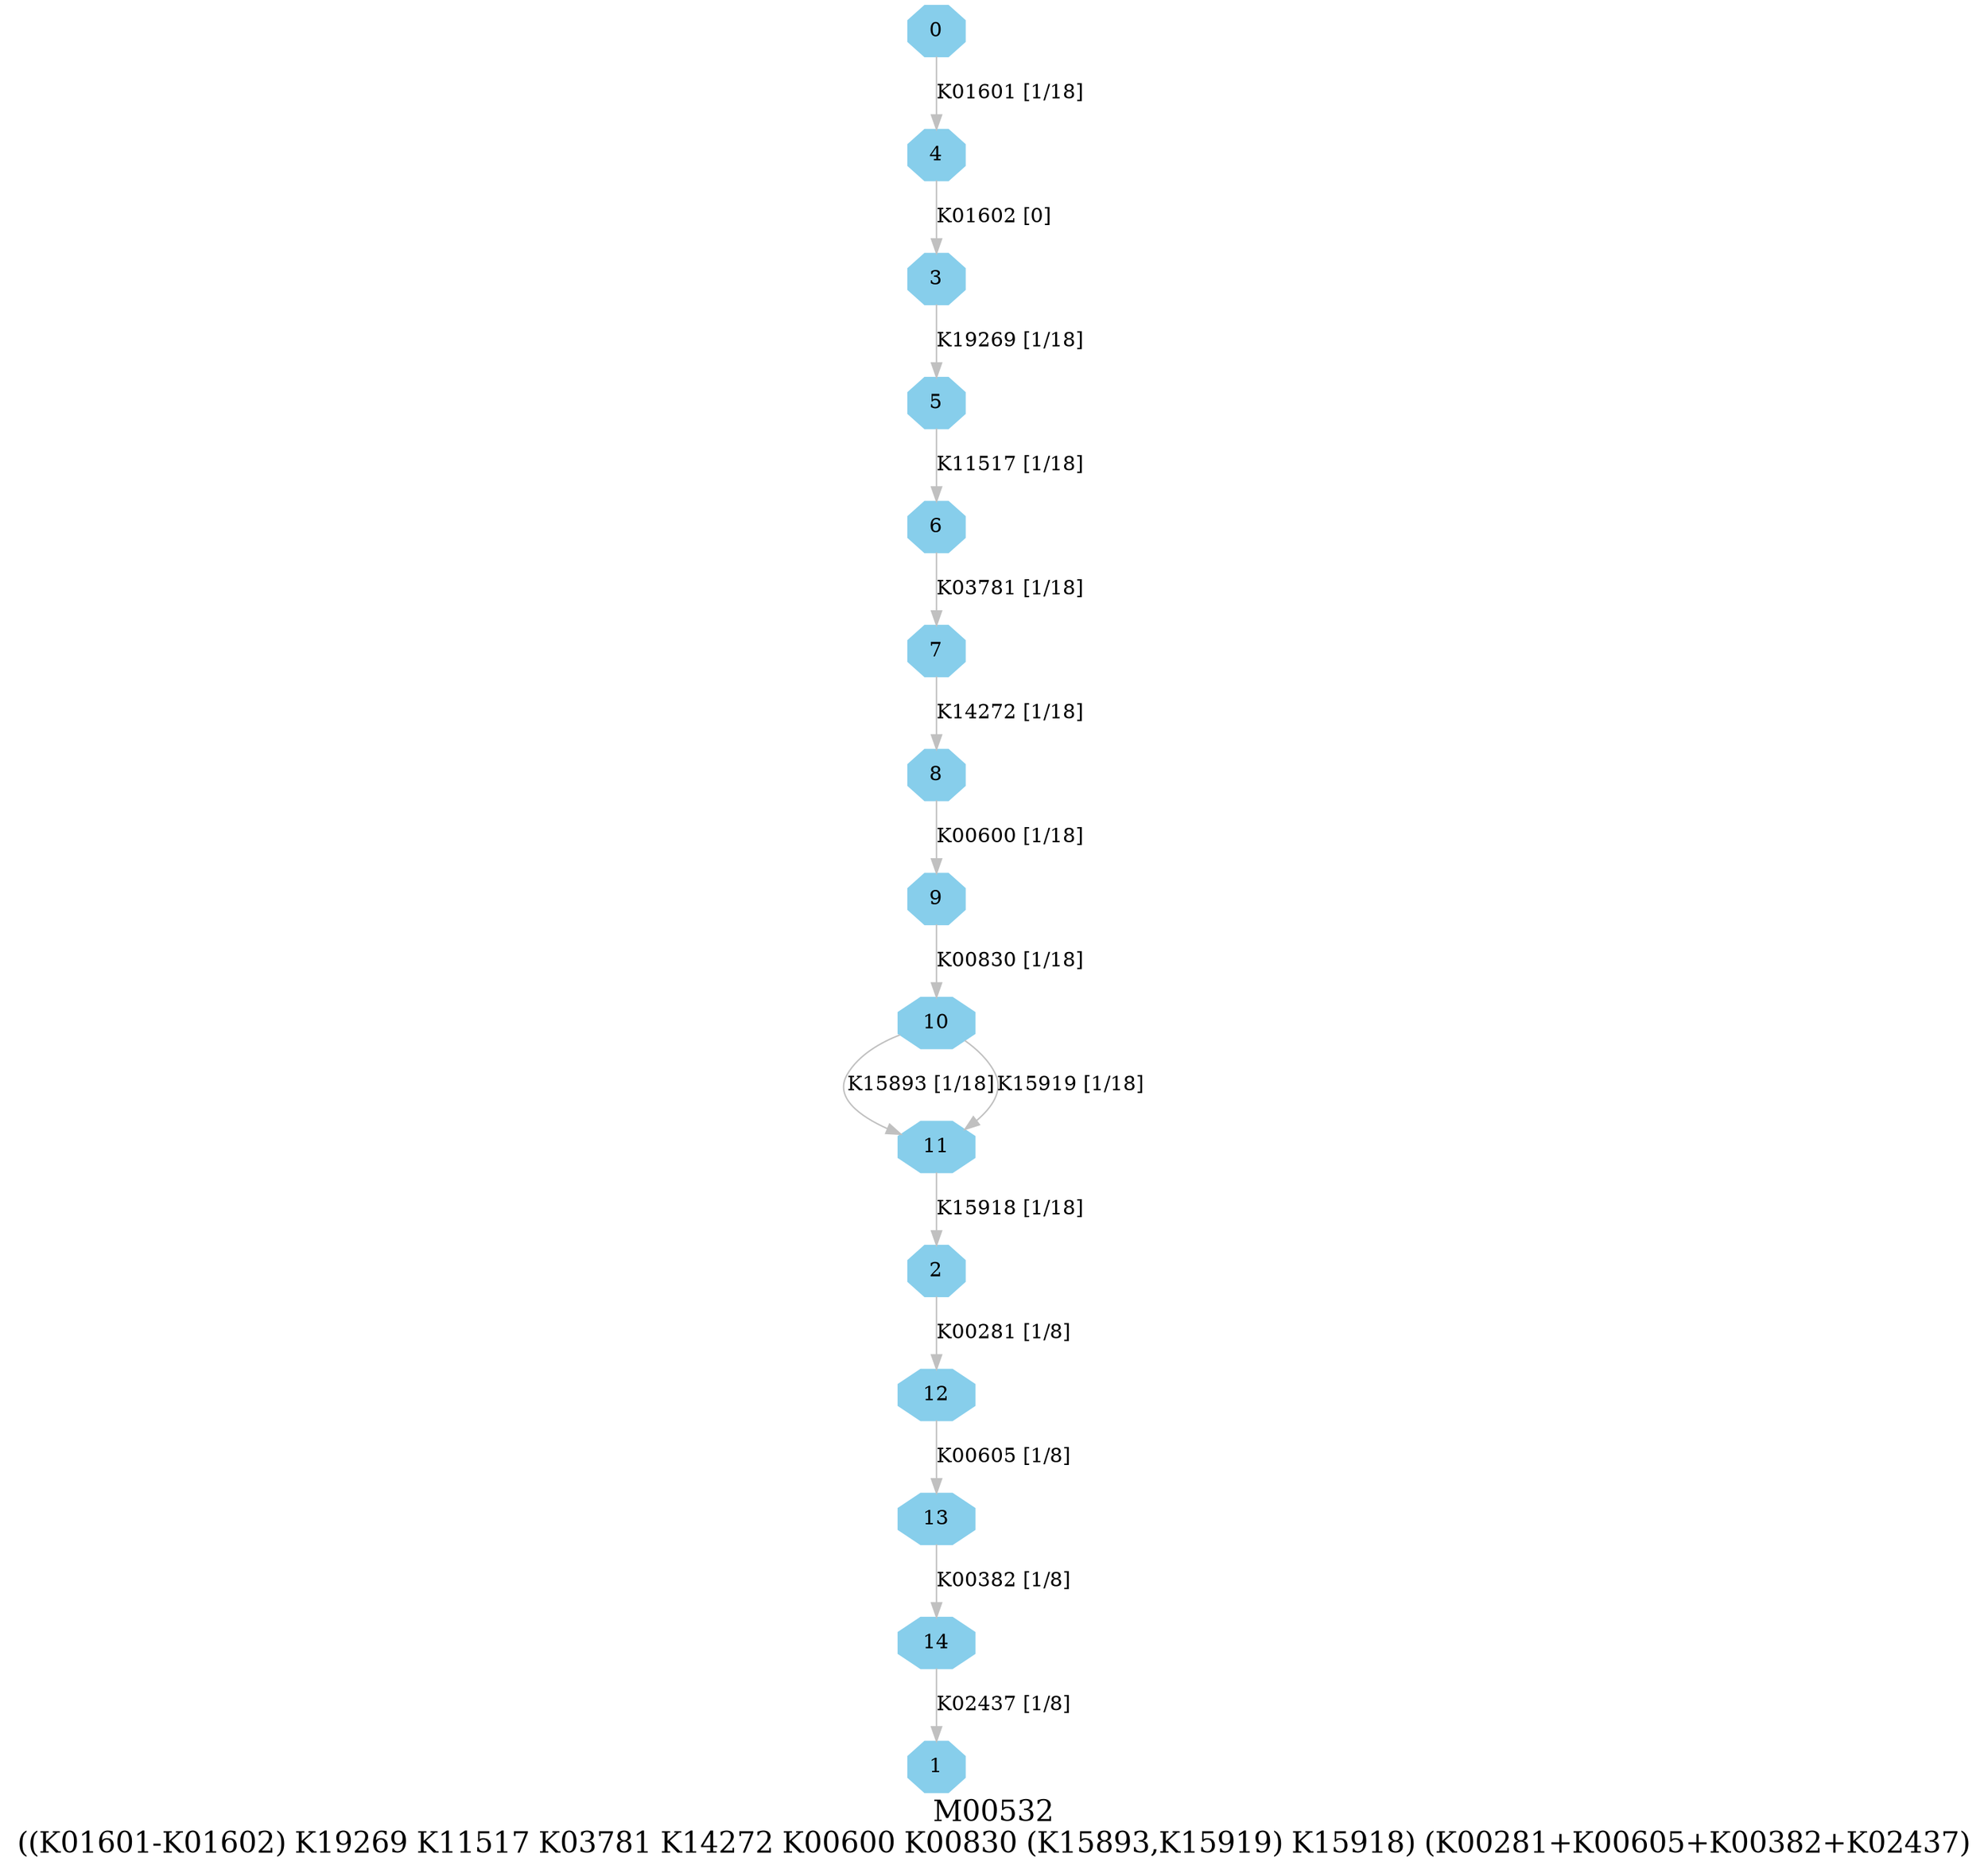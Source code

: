 digraph G {
graph [label="M00532
((K01601-K01602) K19269 K11517 K03781 K14272 K00600 K00830 (K15893,K15919) K15918) (K00281+K00605+K00382+K02437)",fontsize=20];
node [shape=box,style=filled];
edge [len=3,color=grey];
{node [width=.3,height=.3,shape=octagon,style=filled,color=skyblue] 0 1 2 3 4 5 6 7 8 9 10 11 12 13 14 }
0 -> 4 [label="K01601 [1/18]"];
2 -> 12 [label="K00281 [1/8]"];
3 -> 5 [label="K19269 [1/18]"];
4 -> 3 [label="K01602 [0]"];
5 -> 6 [label="K11517 [1/18]"];
6 -> 7 [label="K03781 [1/18]"];
7 -> 8 [label="K14272 [1/18]"];
8 -> 9 [label="K00600 [1/18]"];
9 -> 10 [label="K00830 [1/18]"];
10 -> 11 [label="K15893 [1/18]"];
10 -> 11 [label="K15919 [1/18]"];
11 -> 2 [label="K15918 [1/18]"];
12 -> 13 [label="K00605 [1/8]"];
13 -> 14 [label="K00382 [1/8]"];
14 -> 1 [label="K02437 [1/8]"];
}